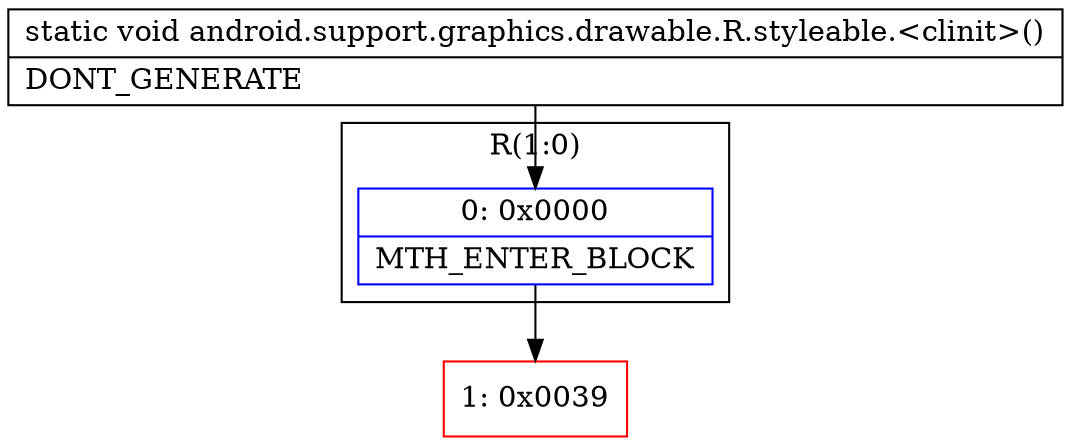 digraph "CFG forandroid.support.graphics.drawable.R.styleable.\<clinit\>()V" {
subgraph cluster_Region_1998481612 {
label = "R(1:0)";
node [shape=record,color=blue];
Node_0 [shape=record,label="{0\:\ 0x0000|MTH_ENTER_BLOCK\l}"];
}
Node_1 [shape=record,color=red,label="{1\:\ 0x0039}"];
MethodNode[shape=record,label="{static void android.support.graphics.drawable.R.styleable.\<clinit\>()  | DONT_GENERATE\l}"];
MethodNode -> Node_0;
Node_0 -> Node_1;
}

